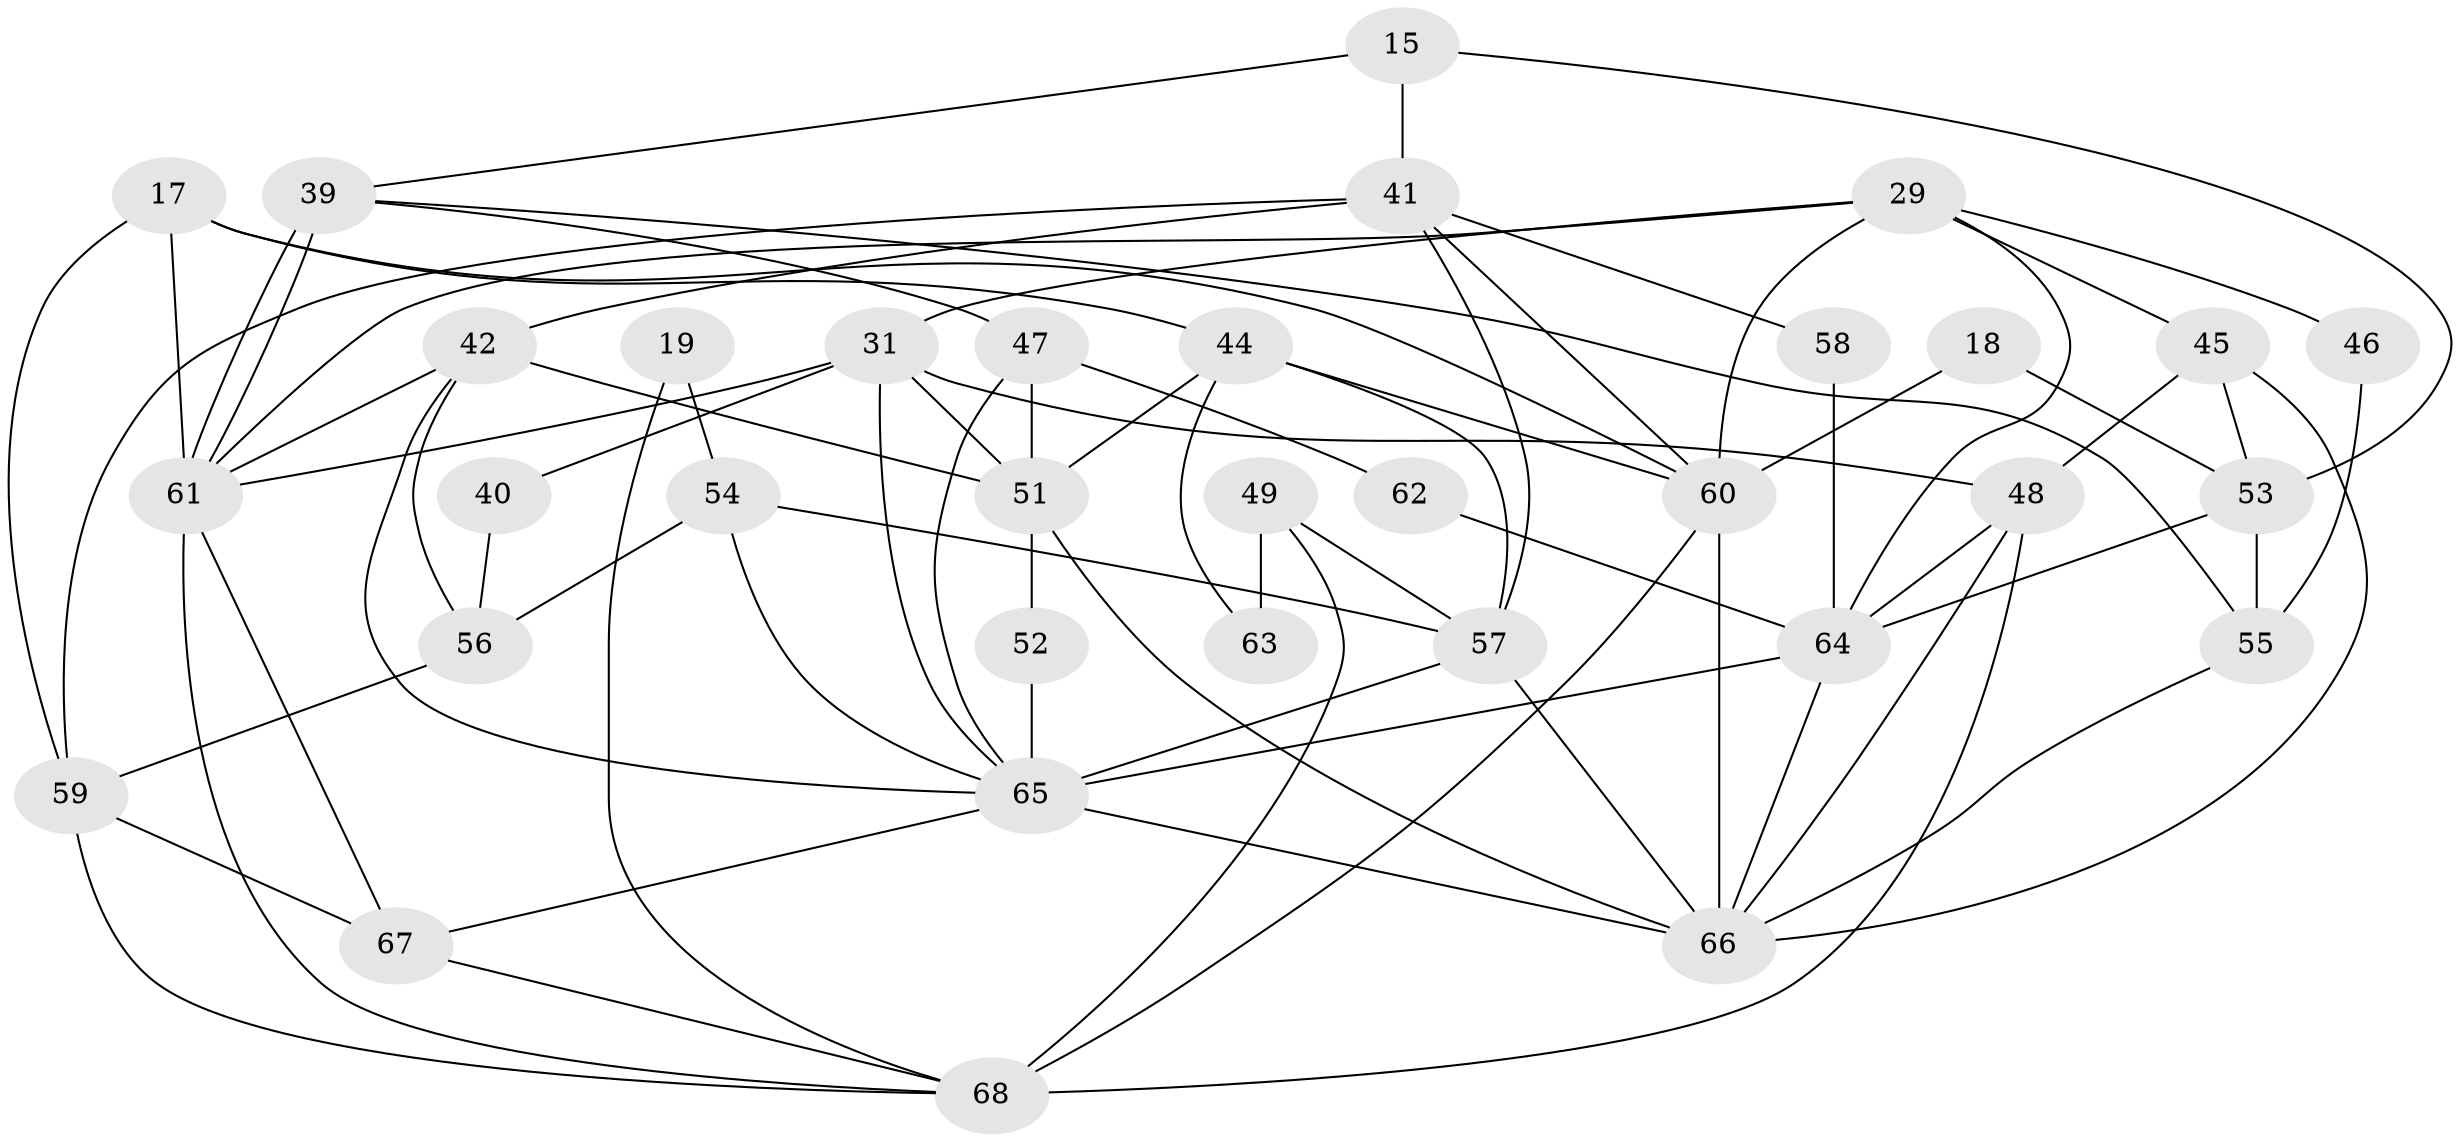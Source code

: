 // original degree distribution, {3: 0.23529411764705882, 2: 0.16176470588235295, 4: 0.29411764705882354, 8: 0.029411764705882353, 5: 0.16176470588235295, 6: 0.07352941176470588, 7: 0.04411764705882353}
// Generated by graph-tools (version 1.1) at 2025/50/03/09/25 04:50:48]
// undirected, 34 vertices, 78 edges
graph export_dot {
graph [start="1"]
  node [color=gray90,style=filled];
  15;
  17;
  18;
  19;
  29 [super="+11"];
  31 [super="+4+27+30"];
  39;
  40;
  41 [super="+1+7"];
  42;
  44 [super="+5"];
  45;
  46;
  47 [super="+33"];
  48 [super="+23+28"];
  49;
  51 [super="+20+32"];
  52;
  53;
  54;
  55 [super="+37"];
  56;
  57 [super="+38+35"];
  58;
  59 [super="+2"];
  60 [super="+50"];
  61 [super="+34+6"];
  62;
  63;
  64 [super="+36"];
  65 [super="+22+26"];
  66 [super="+21+43"];
  67;
  68 [super="+14+10"];
  15 -- 53;
  15 -- 39;
  15 -- 41;
  17 -- 60;
  17 -- 59;
  17 -- 61;
  17 -- 44;
  18 -- 53;
  18 -- 60;
  19 -- 54;
  19 -- 68;
  29 -- 45;
  29 -- 64 [weight=2];
  29 -- 46;
  29 -- 31;
  29 -- 61 [weight=2];
  29 -- 60;
  31 -- 40;
  31 -- 51 [weight=3];
  31 -- 61 [weight=3];
  31 -- 65;
  31 -- 48 [weight=3];
  39 -- 47;
  39 -- 61 [weight=3];
  39 -- 61;
  39 -- 55;
  40 -- 56;
  41 -- 59;
  41 -- 42;
  41 -- 58;
  41 -- 60 [weight=2];
  41 -- 57 [weight=2];
  42 -- 56;
  42 -- 65;
  42 -- 61;
  42 -- 51;
  44 -- 57 [weight=2];
  44 -- 60;
  44 -- 63;
  44 -- 51;
  45 -- 53;
  45 -- 48;
  45 -- 66;
  46 -- 55;
  47 -- 51 [weight=2];
  47 -- 62;
  47 -- 65;
  48 -- 64 [weight=2];
  48 -- 66;
  48 -- 68 [weight=2];
  49 -- 63;
  49 -- 68 [weight=2];
  49 -- 57;
  51 -- 52;
  51 -- 66;
  52 -- 65 [weight=2];
  53 -- 55 [weight=2];
  53 -- 64;
  54 -- 56;
  54 -- 65;
  54 -- 57;
  55 -- 66;
  56 -- 59;
  57 -- 66;
  57 -- 65;
  58 -- 64;
  59 -- 67;
  59 -- 68;
  60 -- 66 [weight=3];
  60 -- 68;
  61 -- 67 [weight=2];
  61 -- 68;
  62 -- 64;
  64 -- 65 [weight=2];
  64 -- 66;
  65 -- 67;
  65 -- 66;
  67 -- 68 [weight=2];
}
